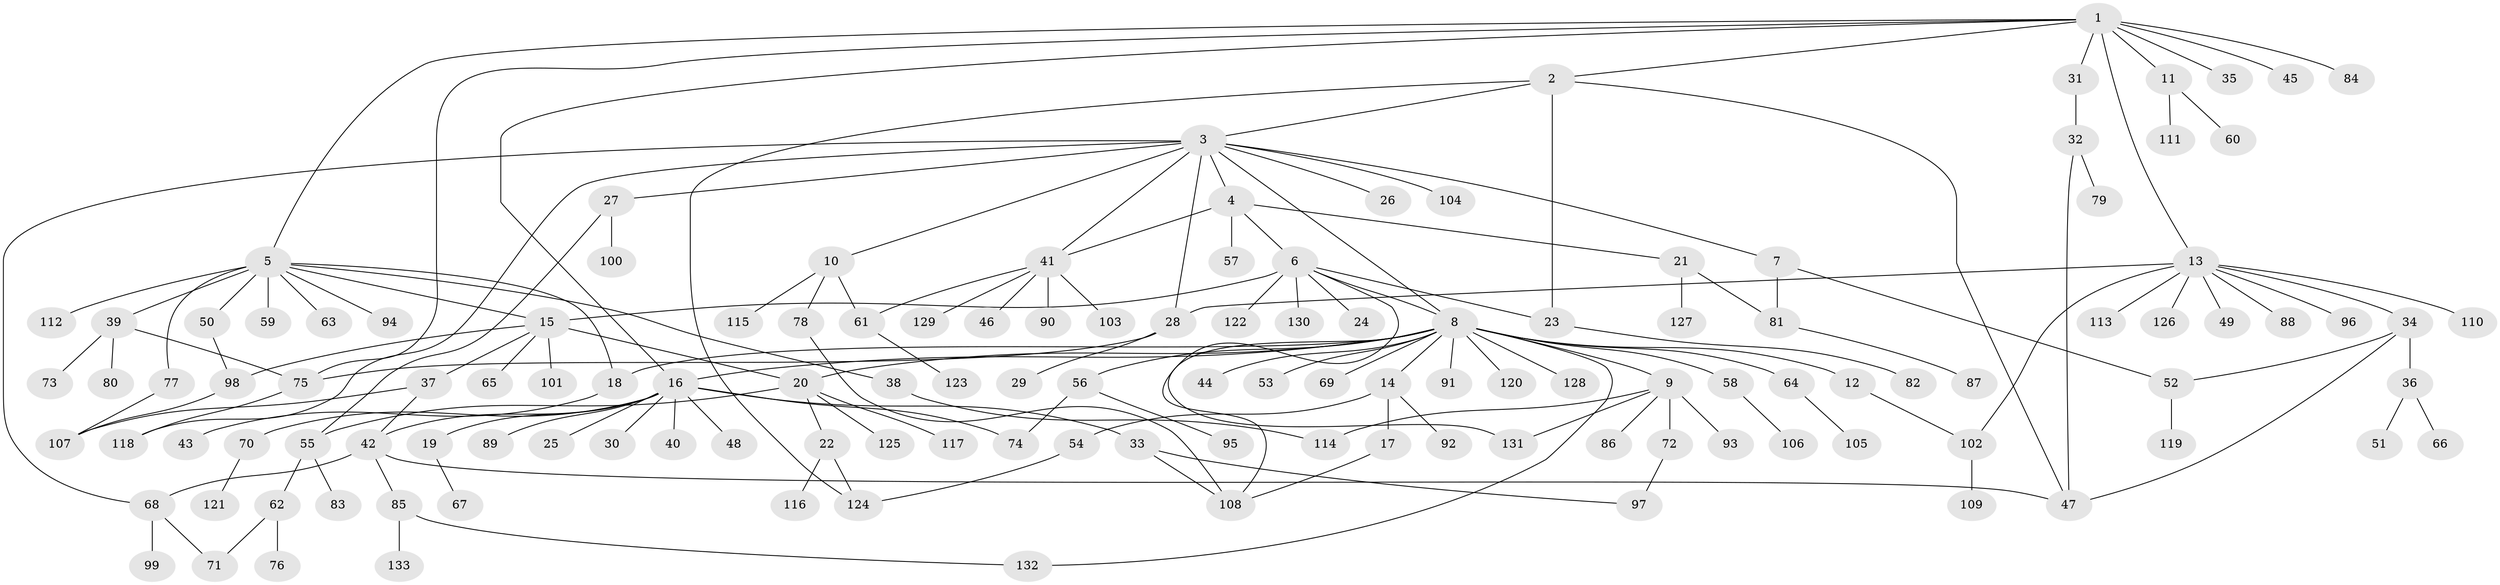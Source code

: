 // coarse degree distribution, {12: 0.0379746835443038, 5: 0.02531645569620253, 11: 0.012658227848101266, 6: 0.0379746835443038, 3: 0.11392405063291139, 19: 0.012658227848101266, 4: 0.08860759493670886, 2: 0.12658227848101267, 7: 0.012658227848101266, 1: 0.5189873417721519, 9: 0.012658227848101266}
// Generated by graph-tools (version 1.1) at 2025/18/03/04/25 18:18:13]
// undirected, 133 vertices, 167 edges
graph export_dot {
graph [start="1"]
  node [color=gray90,style=filled];
  1;
  2;
  3;
  4;
  5;
  6;
  7;
  8;
  9;
  10;
  11;
  12;
  13;
  14;
  15;
  16;
  17;
  18;
  19;
  20;
  21;
  22;
  23;
  24;
  25;
  26;
  27;
  28;
  29;
  30;
  31;
  32;
  33;
  34;
  35;
  36;
  37;
  38;
  39;
  40;
  41;
  42;
  43;
  44;
  45;
  46;
  47;
  48;
  49;
  50;
  51;
  52;
  53;
  54;
  55;
  56;
  57;
  58;
  59;
  60;
  61;
  62;
  63;
  64;
  65;
  66;
  67;
  68;
  69;
  70;
  71;
  72;
  73;
  74;
  75;
  76;
  77;
  78;
  79;
  80;
  81;
  82;
  83;
  84;
  85;
  86;
  87;
  88;
  89;
  90;
  91;
  92;
  93;
  94;
  95;
  96;
  97;
  98;
  99;
  100;
  101;
  102;
  103;
  104;
  105;
  106;
  107;
  108;
  109;
  110;
  111;
  112;
  113;
  114;
  115;
  116;
  117;
  118;
  119;
  120;
  121;
  122;
  123;
  124;
  125;
  126;
  127;
  128;
  129;
  130;
  131;
  132;
  133;
  1 -- 2;
  1 -- 5;
  1 -- 11;
  1 -- 13;
  1 -- 16;
  1 -- 31;
  1 -- 35;
  1 -- 45;
  1 -- 75;
  1 -- 84;
  2 -- 3;
  2 -- 23;
  2 -- 47;
  2 -- 124;
  3 -- 4;
  3 -- 7;
  3 -- 8;
  3 -- 10;
  3 -- 26;
  3 -- 27;
  3 -- 28;
  3 -- 41;
  3 -- 68;
  3 -- 104;
  3 -- 118;
  4 -- 6;
  4 -- 21;
  4 -- 41;
  4 -- 57;
  5 -- 15;
  5 -- 18;
  5 -- 38;
  5 -- 39;
  5 -- 50;
  5 -- 59;
  5 -- 63;
  5 -- 77;
  5 -- 94;
  5 -- 112;
  6 -- 8;
  6 -- 15;
  6 -- 23;
  6 -- 24;
  6 -- 122;
  6 -- 130;
  6 -- 131;
  7 -- 52;
  7 -- 81;
  8 -- 9;
  8 -- 12;
  8 -- 14;
  8 -- 16;
  8 -- 18;
  8 -- 20;
  8 -- 44;
  8 -- 53;
  8 -- 56;
  8 -- 58;
  8 -- 64;
  8 -- 69;
  8 -- 91;
  8 -- 108;
  8 -- 120;
  8 -- 128;
  8 -- 132;
  9 -- 72;
  9 -- 86;
  9 -- 93;
  9 -- 114;
  9 -- 131;
  10 -- 61;
  10 -- 78;
  10 -- 115;
  11 -- 60;
  11 -- 111;
  12 -- 102;
  13 -- 28;
  13 -- 34;
  13 -- 49;
  13 -- 88;
  13 -- 96;
  13 -- 102;
  13 -- 110;
  13 -- 113;
  13 -- 126;
  14 -- 17;
  14 -- 54;
  14 -- 92;
  15 -- 20;
  15 -- 37;
  15 -- 65;
  15 -- 98;
  15 -- 101;
  16 -- 19;
  16 -- 25;
  16 -- 30;
  16 -- 33;
  16 -- 40;
  16 -- 42;
  16 -- 48;
  16 -- 70;
  16 -- 74;
  16 -- 89;
  17 -- 108;
  18 -- 43;
  19 -- 67;
  20 -- 22;
  20 -- 55;
  20 -- 117;
  20 -- 125;
  21 -- 81;
  21 -- 127;
  22 -- 116;
  22 -- 124;
  23 -- 82;
  27 -- 55;
  27 -- 100;
  28 -- 29;
  28 -- 75;
  31 -- 32;
  32 -- 47;
  32 -- 79;
  33 -- 97;
  33 -- 108;
  34 -- 36;
  34 -- 47;
  34 -- 52;
  36 -- 51;
  36 -- 66;
  37 -- 42;
  37 -- 107;
  38 -- 114;
  39 -- 73;
  39 -- 75;
  39 -- 80;
  41 -- 46;
  41 -- 61;
  41 -- 90;
  41 -- 103;
  41 -- 129;
  42 -- 47;
  42 -- 68;
  42 -- 85;
  50 -- 98;
  52 -- 119;
  54 -- 124;
  55 -- 62;
  55 -- 83;
  56 -- 74;
  56 -- 95;
  58 -- 106;
  61 -- 123;
  62 -- 71;
  62 -- 76;
  64 -- 105;
  68 -- 71;
  68 -- 99;
  70 -- 121;
  72 -- 97;
  75 -- 118;
  77 -- 107;
  78 -- 108;
  81 -- 87;
  85 -- 132;
  85 -- 133;
  98 -- 107;
  102 -- 109;
}

